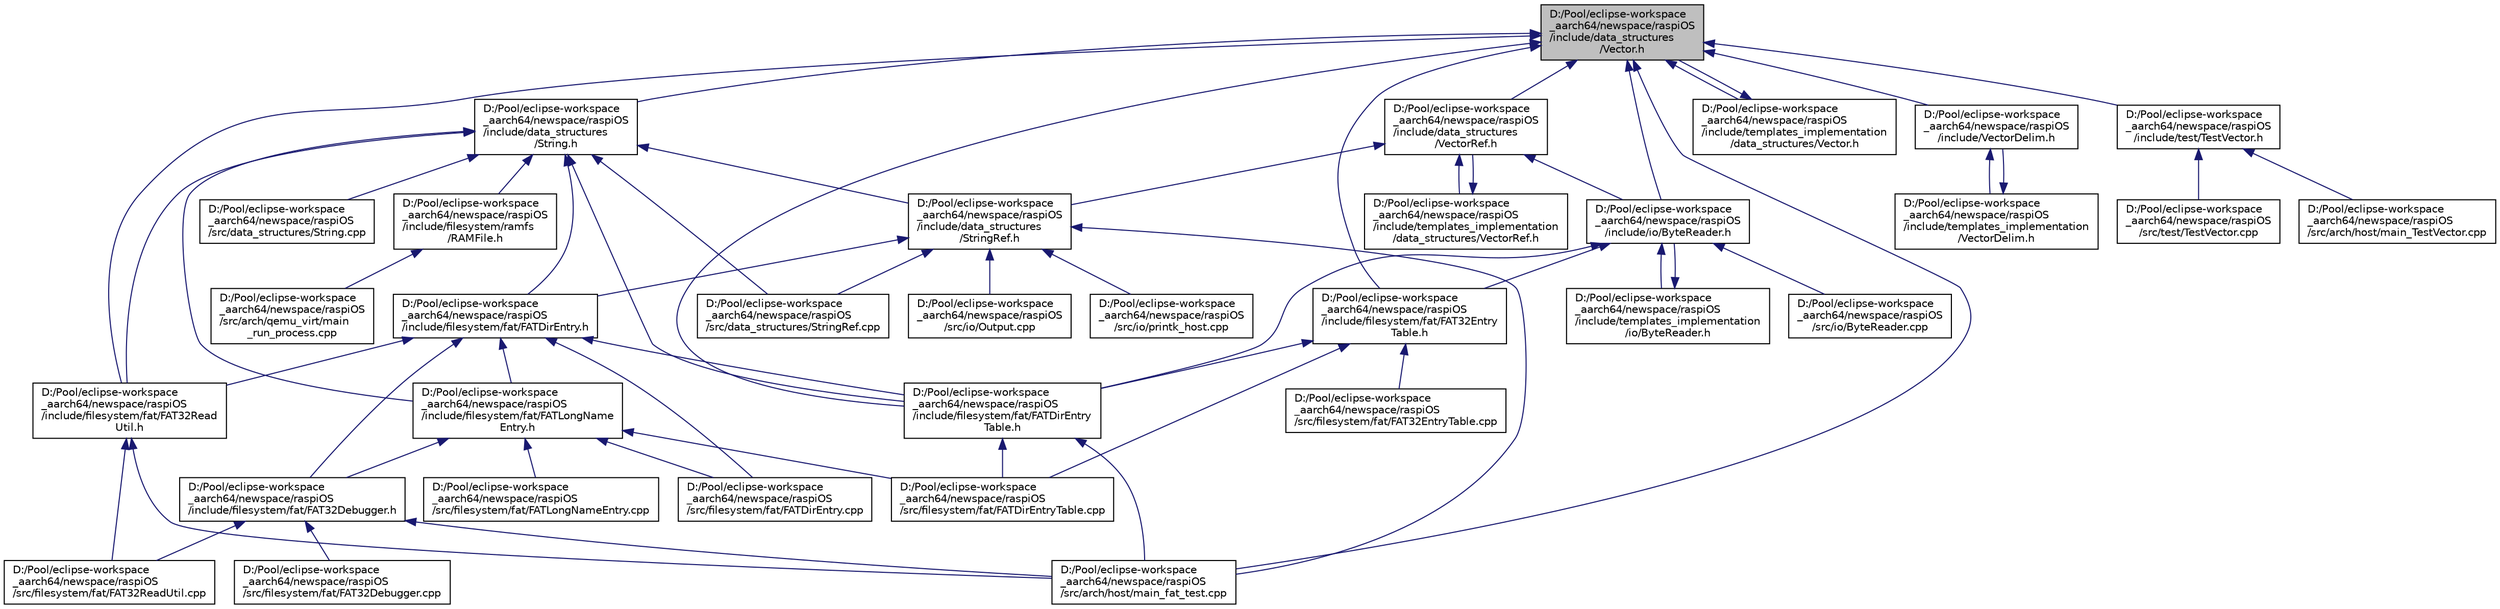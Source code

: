 digraph "D:/Pool/eclipse-workspace_aarch64/newspace/raspiOS/include/data_structures/Vector.h"
{
  edge [fontname="Helvetica",fontsize="10",labelfontname="Helvetica",labelfontsize="10"];
  node [fontname="Helvetica",fontsize="10",shape=record];
  Node631 [label="D:/Pool/eclipse-workspace\l_aarch64/newspace/raspiOS\l/include/data_structures\l/Vector.h",height=0.2,width=0.4,color="black", fillcolor="grey75", style="filled", fontcolor="black"];
  Node631 -> Node632 [dir="back",color="midnightblue",fontsize="10",style="solid",fontname="Helvetica"];
  Node632 [label="D:/Pool/eclipse-workspace\l_aarch64/newspace/raspiOS\l/include/data_structures\l/String.h",height=0.2,width=0.4,color="black", fillcolor="white", style="filled",URL="$db/db5/_string_8h.html"];
  Node632 -> Node633 [dir="back",color="midnightblue",fontsize="10",style="solid",fontname="Helvetica"];
  Node633 [label="D:/Pool/eclipse-workspace\l_aarch64/newspace/raspiOS\l/include/data_structures\l/StringRef.h",height=0.2,width=0.4,color="black", fillcolor="white", style="filled",URL="$da/d55/_string_ref_8h.html"];
  Node633 -> Node634 [dir="back",color="midnightblue",fontsize="10",style="solid",fontname="Helvetica"];
  Node634 [label="D:/Pool/eclipse-workspace\l_aarch64/newspace/raspiOS\l/include/filesystem/fat/FATDirEntry.h",height=0.2,width=0.4,color="black", fillcolor="white", style="filled",URL="$d9/de5/_f_a_t_dir_entry_8h.html"];
  Node634 -> Node635 [dir="back",color="midnightblue",fontsize="10",style="solid",fontname="Helvetica"];
  Node635 [label="D:/Pool/eclipse-workspace\l_aarch64/newspace/raspiOS\l/include/filesystem/fat/FAT32Debugger.h",height=0.2,width=0.4,color="black", fillcolor="white", style="filled",URL="$d5/d42/_f_a_t32_debugger_8h.html"];
  Node635 -> Node636 [dir="back",color="midnightblue",fontsize="10",style="solid",fontname="Helvetica"];
  Node636 [label="D:/Pool/eclipse-workspace\l_aarch64/newspace/raspiOS\l/src/arch/host/main_fat_test.cpp",height=0.2,width=0.4,color="black", fillcolor="white", style="filled",URL="$d2/d27/main__fat__test_8cpp.html"];
  Node635 -> Node637 [dir="back",color="midnightblue",fontsize="10",style="solid",fontname="Helvetica"];
  Node637 [label="D:/Pool/eclipse-workspace\l_aarch64/newspace/raspiOS\l/src/filesystem/fat/FAT32Debugger.cpp",height=0.2,width=0.4,color="black", fillcolor="white", style="filled",URL="$d7/de4/_f_a_t32_debugger_8cpp.html"];
  Node635 -> Node638 [dir="back",color="midnightblue",fontsize="10",style="solid",fontname="Helvetica"];
  Node638 [label="D:/Pool/eclipse-workspace\l_aarch64/newspace/raspiOS\l/src/filesystem/fat/FAT32ReadUtil.cpp",height=0.2,width=0.4,color="black", fillcolor="white", style="filled",URL="$d7/d79/_f_a_t32_read_util_8cpp.html"];
  Node634 -> Node639 [dir="back",color="midnightblue",fontsize="10",style="solid",fontname="Helvetica"];
  Node639 [label="D:/Pool/eclipse-workspace\l_aarch64/newspace/raspiOS\l/include/filesystem/fat/FATLongName\lEntry.h",height=0.2,width=0.4,color="black", fillcolor="white", style="filled",URL="$da/d0d/_f_a_t_long_name_entry_8h.html"];
  Node639 -> Node635 [dir="back",color="midnightblue",fontsize="10",style="solid",fontname="Helvetica"];
  Node639 -> Node640 [dir="back",color="midnightblue",fontsize="10",style="solid",fontname="Helvetica"];
  Node640 [label="D:/Pool/eclipse-workspace\l_aarch64/newspace/raspiOS\l/src/filesystem/fat/FATDirEntry.cpp",height=0.2,width=0.4,color="black", fillcolor="white", style="filled",URL="$d9/d15/_f_a_t_dir_entry_8cpp.html"];
  Node639 -> Node641 [dir="back",color="midnightblue",fontsize="10",style="solid",fontname="Helvetica"];
  Node641 [label="D:/Pool/eclipse-workspace\l_aarch64/newspace/raspiOS\l/src/filesystem/fat/FATDirEntryTable.cpp",height=0.2,width=0.4,color="black", fillcolor="white", style="filled",URL="$d9/de1/_f_a_t_dir_entry_table_8cpp.html"];
  Node639 -> Node642 [dir="back",color="midnightblue",fontsize="10",style="solid",fontname="Helvetica"];
  Node642 [label="D:/Pool/eclipse-workspace\l_aarch64/newspace/raspiOS\l/src/filesystem/fat/FATLongNameEntry.cpp",height=0.2,width=0.4,color="black", fillcolor="white", style="filled",URL="$da/da6/_f_a_t_long_name_entry_8cpp.html"];
  Node634 -> Node643 [dir="back",color="midnightblue",fontsize="10",style="solid",fontname="Helvetica"];
  Node643 [label="D:/Pool/eclipse-workspace\l_aarch64/newspace/raspiOS\l/include/filesystem/fat/FAT32Read\lUtil.h",height=0.2,width=0.4,color="black", fillcolor="white", style="filled",URL="$d6/dbc/_f_a_t32_read_util_8h.html"];
  Node643 -> Node636 [dir="back",color="midnightblue",fontsize="10",style="solid",fontname="Helvetica"];
  Node643 -> Node638 [dir="back",color="midnightblue",fontsize="10",style="solid",fontname="Helvetica"];
  Node634 -> Node644 [dir="back",color="midnightblue",fontsize="10",style="solid",fontname="Helvetica"];
  Node644 [label="D:/Pool/eclipse-workspace\l_aarch64/newspace/raspiOS\l/include/filesystem/fat/FATDirEntry\lTable.h",height=0.2,width=0.4,color="black", fillcolor="white", style="filled",URL="$de/d48/_f_a_t_dir_entry_table_8h.html"];
  Node644 -> Node636 [dir="back",color="midnightblue",fontsize="10",style="solid",fontname="Helvetica"];
  Node644 -> Node641 [dir="back",color="midnightblue",fontsize="10",style="solid",fontname="Helvetica"];
  Node634 -> Node640 [dir="back",color="midnightblue",fontsize="10",style="solid",fontname="Helvetica"];
  Node633 -> Node636 [dir="back",color="midnightblue",fontsize="10",style="solid",fontname="Helvetica"];
  Node633 -> Node645 [dir="back",color="midnightblue",fontsize="10",style="solid",fontname="Helvetica"];
  Node645 [label="D:/Pool/eclipse-workspace\l_aarch64/newspace/raspiOS\l/src/data_structures/StringRef.cpp",height=0.2,width=0.4,color="black", fillcolor="white", style="filled",URL="$da/d40/_string_ref_8cpp.html"];
  Node633 -> Node646 [dir="back",color="midnightblue",fontsize="10",style="solid",fontname="Helvetica"];
  Node646 [label="D:/Pool/eclipse-workspace\l_aarch64/newspace/raspiOS\l/src/io/Output.cpp",height=0.2,width=0.4,color="black", fillcolor="white", style="filled",URL="$dd/d4c/_output_8cpp.html"];
  Node633 -> Node647 [dir="back",color="midnightblue",fontsize="10",style="solid",fontname="Helvetica"];
  Node647 [label="D:/Pool/eclipse-workspace\l_aarch64/newspace/raspiOS\l/src/io/printk_host.cpp",height=0.2,width=0.4,color="black", fillcolor="white", style="filled",URL="$d2/d67/printk__host_8cpp.html"];
  Node632 -> Node634 [dir="back",color="midnightblue",fontsize="10",style="solid",fontname="Helvetica"];
  Node632 -> Node639 [dir="back",color="midnightblue",fontsize="10",style="solid",fontname="Helvetica"];
  Node632 -> Node643 [dir="back",color="midnightblue",fontsize="10",style="solid",fontname="Helvetica"];
  Node632 -> Node644 [dir="back",color="midnightblue",fontsize="10",style="solid",fontname="Helvetica"];
  Node632 -> Node648 [dir="back",color="midnightblue",fontsize="10",style="solid",fontname="Helvetica"];
  Node648 [label="D:/Pool/eclipse-workspace\l_aarch64/newspace/raspiOS\l/include/filesystem/ramfs\l/RAMFile.h",height=0.2,width=0.4,color="black", fillcolor="white", style="filled",URL="$d0/de0/_r_a_m_file_8h.html"];
  Node648 -> Node649 [dir="back",color="midnightblue",fontsize="10",style="solid",fontname="Helvetica"];
  Node649 [label="D:/Pool/eclipse-workspace\l_aarch64/newspace/raspiOS\l/src/arch/qemu_virt/main\l_run_process.cpp",height=0.2,width=0.4,color="black", fillcolor="white", style="filled",URL="$d9/d35/main__run__process_8cpp.html"];
  Node632 -> Node650 [dir="back",color="midnightblue",fontsize="10",style="solid",fontname="Helvetica"];
  Node650 [label="D:/Pool/eclipse-workspace\l_aarch64/newspace/raspiOS\l/src/data_structures/String.cpp",height=0.2,width=0.4,color="black", fillcolor="white", style="filled",URL="$d9/dae/_string_8cpp.html"];
  Node632 -> Node645 [dir="back",color="midnightblue",fontsize="10",style="solid",fontname="Helvetica"];
  Node631 -> Node651 [dir="back",color="midnightblue",fontsize="10",style="solid",fontname="Helvetica"];
  Node651 [label="D:/Pool/eclipse-workspace\l_aarch64/newspace/raspiOS\l/include/templates_implementation\l/data_structures/Vector.h",height=0.2,width=0.4,color="black", fillcolor="white", style="filled",URL="$d6/d5d/templates__implementation_2data__structures_2_vector_8h.html"];
  Node651 -> Node631 [dir="back",color="midnightblue",fontsize="10",style="solid",fontname="Helvetica"];
  Node631 -> Node652 [dir="back",color="midnightblue",fontsize="10",style="solid",fontname="Helvetica"];
  Node652 [label="D:/Pool/eclipse-workspace\l_aarch64/newspace/raspiOS\l/include/data_structures\l/VectorRef.h",height=0.2,width=0.4,color="black", fillcolor="white", style="filled",URL="$da/d95/data__structures_2_vector_ref_8h.html"];
  Node652 -> Node633 [dir="back",color="midnightblue",fontsize="10",style="solid",fontname="Helvetica"];
  Node652 -> Node653 [dir="back",color="midnightblue",fontsize="10",style="solid",fontname="Helvetica"];
  Node653 [label="D:/Pool/eclipse-workspace\l_aarch64/newspace/raspiOS\l/include/templates_implementation\l/data_structures/VectorRef.h",height=0.2,width=0.4,color="black", fillcolor="white", style="filled",URL="$d0/d4d/templates__implementation_2data__structures_2_vector_ref_8h.html"];
  Node653 -> Node652 [dir="back",color="midnightblue",fontsize="10",style="solid",fontname="Helvetica"];
  Node652 -> Node654 [dir="back",color="midnightblue",fontsize="10",style="solid",fontname="Helvetica"];
  Node654 [label="D:/Pool/eclipse-workspace\l_aarch64/newspace/raspiOS\l/include/io/ByteReader.h",height=0.2,width=0.4,color="black", fillcolor="white", style="filled",URL="$da/db6/io_2_byte_reader_8h.html"];
  Node654 -> Node655 [dir="back",color="midnightblue",fontsize="10",style="solid",fontname="Helvetica"];
  Node655 [label="D:/Pool/eclipse-workspace\l_aarch64/newspace/raspiOS\l/include/filesystem/fat/FAT32Entry\lTable.h",height=0.2,width=0.4,color="black", fillcolor="white", style="filled",URL="$de/dca/_f_a_t32_entry_table_8h.html"];
  Node655 -> Node644 [dir="back",color="midnightblue",fontsize="10",style="solid",fontname="Helvetica"];
  Node655 -> Node656 [dir="back",color="midnightblue",fontsize="10",style="solid",fontname="Helvetica"];
  Node656 [label="D:/Pool/eclipse-workspace\l_aarch64/newspace/raspiOS\l/src/filesystem/fat/FAT32EntryTable.cpp",height=0.2,width=0.4,color="black", fillcolor="white", style="filled",URL="$dc/dde/_f_a_t32_entry_table_8cpp.html"];
  Node655 -> Node641 [dir="back",color="midnightblue",fontsize="10",style="solid",fontname="Helvetica"];
  Node654 -> Node657 [dir="back",color="midnightblue",fontsize="10",style="solid",fontname="Helvetica"];
  Node657 [label="D:/Pool/eclipse-workspace\l_aarch64/newspace/raspiOS\l/include/templates_implementation\l/io/ByteReader.h",height=0.2,width=0.4,color="black", fillcolor="white", style="filled",URL="$de/d51/templates__implementation_2io_2_byte_reader_8h.html"];
  Node657 -> Node654 [dir="back",color="midnightblue",fontsize="10",style="solid",fontname="Helvetica"];
  Node654 -> Node644 [dir="back",color="midnightblue",fontsize="10",style="solid",fontname="Helvetica"];
  Node654 -> Node658 [dir="back",color="midnightblue",fontsize="10",style="solid",fontname="Helvetica"];
  Node658 [label="D:/Pool/eclipse-workspace\l_aarch64/newspace/raspiOS\l/src/io/ByteReader.cpp",height=0.2,width=0.4,color="black", fillcolor="white", style="filled",URL="$d0/db4/_byte_reader_8cpp.html"];
  Node631 -> Node655 [dir="back",color="midnightblue",fontsize="10",style="solid",fontname="Helvetica"];
  Node631 -> Node654 [dir="back",color="midnightblue",fontsize="10",style="solid",fontname="Helvetica"];
  Node631 -> Node643 [dir="back",color="midnightblue",fontsize="10",style="solid",fontname="Helvetica"];
  Node631 -> Node644 [dir="back",color="midnightblue",fontsize="10",style="solid",fontname="Helvetica"];
  Node631 -> Node659 [dir="back",color="midnightblue",fontsize="10",style="solid",fontname="Helvetica"];
  Node659 [label="D:/Pool/eclipse-workspace\l_aarch64/newspace/raspiOS\l/include/VectorDelim.h",height=0.2,width=0.4,color="black", fillcolor="white", style="filled",URL="$db/de1/_vector_delim_8h.html"];
  Node659 -> Node660 [dir="back",color="midnightblue",fontsize="10",style="solid",fontname="Helvetica"];
  Node660 [label="D:/Pool/eclipse-workspace\l_aarch64/newspace/raspiOS\l/include/templates_implementation\l/VectorDelim.h",height=0.2,width=0.4,color="black", fillcolor="white", style="filled",URL="$da/d34/templates__implementation_2_vector_delim_8h.html"];
  Node660 -> Node659 [dir="back",color="midnightblue",fontsize="10",style="solid",fontname="Helvetica"];
  Node631 -> Node661 [dir="back",color="midnightblue",fontsize="10",style="solid",fontname="Helvetica"];
  Node661 [label="D:/Pool/eclipse-workspace\l_aarch64/newspace/raspiOS\l/include/test/TestVector.h",height=0.2,width=0.4,color="black", fillcolor="white", style="filled",URL="$d0/d4a/_test_vector_8h.html"];
  Node661 -> Node662 [dir="back",color="midnightblue",fontsize="10",style="solid",fontname="Helvetica"];
  Node662 [label="D:/Pool/eclipse-workspace\l_aarch64/newspace/raspiOS\l/src/arch/host/main_TestVector.cpp",height=0.2,width=0.4,color="black", fillcolor="white", style="filled",URL="$d5/d46/main___test_vector_8cpp.html"];
  Node661 -> Node663 [dir="back",color="midnightblue",fontsize="10",style="solid",fontname="Helvetica"];
  Node663 [label="D:/Pool/eclipse-workspace\l_aarch64/newspace/raspiOS\l/src/test/TestVector.cpp",height=0.2,width=0.4,color="black", fillcolor="white", style="filled",URL="$d4/d50/_test_vector_8cpp.html"];
  Node631 -> Node636 [dir="back",color="midnightblue",fontsize="10",style="solid",fontname="Helvetica"];
}
